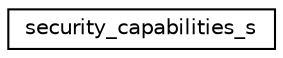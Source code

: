 digraph "Graphical Class Hierarchy"
{
 // LATEX_PDF_SIZE
  edge [fontname="Helvetica",fontsize="10",labelfontname="Helvetica",labelfontsize="10"];
  node [fontname="Helvetica",fontsize="10",shape=record];
  rankdir="LR";
  Node0 [label="security_capabilities_s",height=0.2,width=0.4,color="black", fillcolor="white", style="filled",URL="$structsecurity__capabilities__s.html",tooltip=" "];
}
